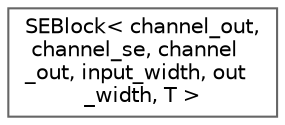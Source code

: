 digraph "Graphical Class Hierarchy"
{
 // LATEX_PDF_SIZE
  bgcolor="transparent";
  edge [fontname=Helvetica,fontsize=10,labelfontname=Helvetica,labelfontsize=10];
  node [fontname=Helvetica,fontsize=10,shape=box,height=0.2,width=0.4];
  rankdir="LR";
  Node0 [id="Node000000",label="SEBlock\< channel_out,\l channel_se, channel\l_out, input_width, out\l_width, T \>",height=0.2,width=0.4,color="grey40", fillcolor="white", style="filled",URL="$class_s_e_block.html",tooltip=" "];
}
